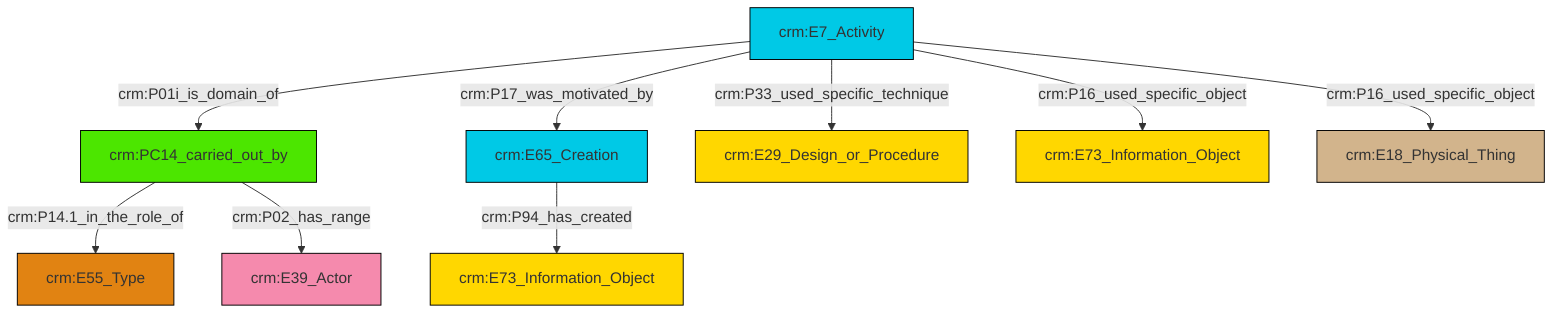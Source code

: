graph TD
classDef Literal fill:#f2f2f2,stroke:#000000;
classDef CRM_Entity fill:#FFFFFF,stroke:#000000;
classDef Temporal_Entity fill:#00C9E6, stroke:#000000;
classDef Type fill:#E18312, stroke:#000000;
classDef Time-Span fill:#2C9C91, stroke:#000000;
classDef Appellation fill:#FFEB7F, stroke:#000000;
classDef Place fill:#008836, stroke:#000000;
classDef Persistent_Item fill:#B266B2, stroke:#000000;
classDef Conceptual_Object fill:#FFD700, stroke:#000000;
classDef Physical_Thing fill:#D2B48C, stroke:#000000;
classDef Actor fill:#f58aad, stroke:#000000;
classDef PC_Classes fill:#4ce600, stroke:#000000;
classDef Multi fill:#cccccc,stroke:#000000;

0["crm:PC14_carried_out_by"]:::PC_Classes -->|crm:P14.1_in_the_role_of| 1["crm:E55_Type"]:::Type
9["crm:E7_Activity"]:::Temporal_Entity -->|crm:P16_used_specific_object| 10["crm:E73_Information_Object"]:::Conceptual_Object
9["crm:E7_Activity"]:::Temporal_Entity -->|crm:P16_used_specific_object| 13["crm:E18_Physical_Thing"]:::Physical_Thing
9["crm:E7_Activity"]:::Temporal_Entity -->|crm:P33_used_specific_technique| 7["crm:E29_Design_or_Procedure"]:::Conceptual_Object
9["crm:E7_Activity"]:::Temporal_Entity -->|crm:P01i_is_domain_of| 0["crm:PC14_carried_out_by"]:::PC_Classes
0["crm:PC14_carried_out_by"]:::PC_Classes -->|crm:P02_has_range| 15["crm:E39_Actor"]:::Actor
5["crm:E65_Creation"]:::Temporal_Entity -->|crm:P94_has_created| 3["crm:E73_Information_Object"]:::Conceptual_Object
9["crm:E7_Activity"]:::Temporal_Entity -->|crm:P17_was_motivated_by| 5["crm:E65_Creation"]:::Temporal_Entity